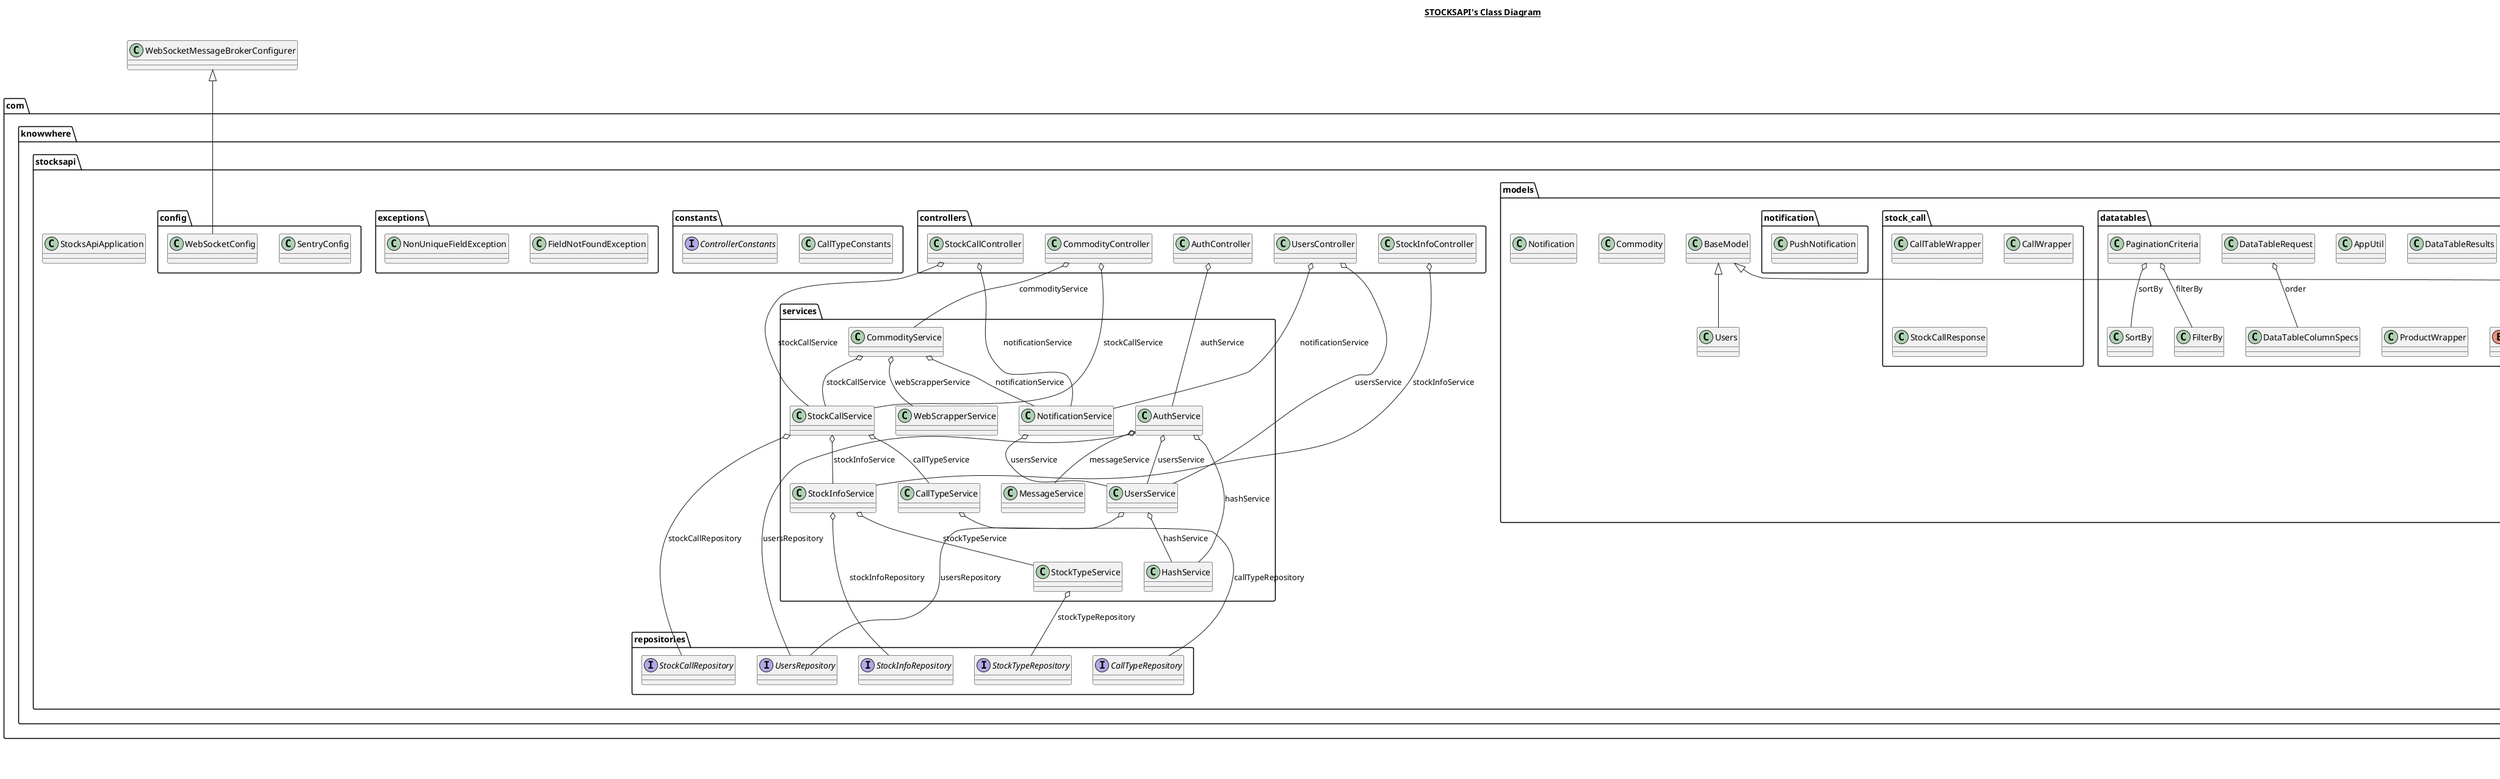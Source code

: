 @startuml

title __STOCKSAPI's Class Diagram__\n

  package com.knowwhere.stocksapi {
    package com.knowwhere.stocksapi.models {
      package com.knowwhere.stocksapi.models.datatables {
        class AppUtil {
        }
      }
    }
  }
  

  package com.knowwhere.stocksapi {
    package com.knowwhere.stocksapi.controllers {
      class AuthController {
      }
    }
  }
  

  package com.knowwhere.stocksapi {
    package com.knowwhere.stocksapi.services {
      class AuthService {
      }
    }
  }
  

  package com.knowwhere.stocksapi {
    package com.knowwhere.stocksapi.models {
      class BaseModel {
      }
    }
  }
  

  package com.knowwhere.stocksapi {
    package com.knowwhere.stocksapi.models {
      package com.knowwhere.stocksapi.models.stock_call {
        class CallTableWrapper {
        }
      }
    }
  }
  

  package com.knowwhere.stocksapi {
    package com.knowwhere.stocksapi.models {
      class CallType {
      }
    }
  }
  

  package com.knowwhere.stocksapi {
    package com.knowwhere.stocksapi.constants {
      class CallTypeConstants {
      }
    }
  }
  

  package com.knowwhere.stocksapi {
    package com.knowwhere.stocksapi.repositories {
      interface CallTypeRepository {
      }
    }
  }
  

  package com.knowwhere.stocksapi {
    package com.knowwhere.stocksapi.services {
      class CallTypeService {
      }
    }
  }
  

  package com.knowwhere.stocksapi {
    package com.knowwhere.stocksapi.models {
      package com.knowwhere.stocksapi.models.stock_call {
        class CallWrapper {
        }
      }
    }
  }
  

  package com.knowwhere.stocksapi {
    package com.knowwhere.stocksapi.models {
      class Commodity {
      }
    }
  }
  

  package com.knowwhere.stocksapi {
    package com.knowwhere.stocksapi.controllers {
      class CommodityController {
      }
    }
  }
  

  package com.knowwhere.stocksapi {
    package com.knowwhere.stocksapi.services {
      class CommodityService {
      }
    }
  }
  

  package com.knowwhere.stocksapi {
    package com.knowwhere.stocksapi.constants {
      interface ControllerConstants {
      }
    }
  }
  

  package com.knowwhere.stocksapi {
    package com.knowwhere.stocksapi.models {
      package com.knowwhere.stocksapi.models.datatables {
        class DataTableColumnSpecs {
        }
      }
    }
  }
  

  package com.knowwhere.stocksapi {
    package com.knowwhere.stocksapi.models {
      package com.knowwhere.stocksapi.models.datatables {
        class DataTableRequest {
        }
      }
    }
  }
  

  package com.knowwhere.stocksapi {
    package com.knowwhere.stocksapi.models {
      package com.knowwhere.stocksapi.models.datatables {
        class DataTableResults {
        }
      }
    }
  }
  

  package com.knowwhere.stocksapi {
    package com.knowwhere.stocksapi.models {
      package com.knowwhere.stocksapi.models.datatables {
        class EditableTableWrapper {
        }
      }
    }
  }
  

  package com.knowwhere.stocksapi {
    package com.knowwhere.stocksapi.exceptions {
      class FieldNotFoundException {
      }
    }
  }
  

  package com.knowwhere.stocksapi {
    package com.knowwhere.stocksapi.models {
      package com.knowwhere.stocksapi.models.datatables {
        class FilterBy {
        }
      }
    }
  }
  

  package com.knowwhere.stocksapi {
    package com.knowwhere.stocksapi.services {
      class HashService {
      }
    }
  }
  

  package com.knowwhere.stocksapi {
    package com.knowwhere.stocksapi.services {
      class MessageService {
      }
    }
  }
  

  package com.knowwhere.stocksapi {
    package com.knowwhere.stocksapi.exceptions {
      class NonUniqueFieldException {
      }
    }
  }
  

  package com.knowwhere.stocksapi {
    package com.knowwhere.stocksapi.models {
      class Notification {
      }
    }
  }
  

  package com.knowwhere.stocksapi {
    package com.knowwhere.stocksapi.services {
      class NotificationService {
      }
    }
  }
  

  package com.knowwhere.stocksapi {
    package com.knowwhere.stocksapi.models {
      package com.knowwhere.stocksapi.models.datatables {
        class PaginationCriteria {
        }
      }
    }
  }
  

  package com.knowwhere.stocksapi {
    package com.knowwhere.stocksapi.models {
      package com.knowwhere.stocksapi.models.datatables {
        class ProductWrapper {
        }
      }
    }
  }
  

  package com.knowwhere.stocksapi {
    package com.knowwhere.stocksapi.models {
      package com.knowwhere.stocksapi.models.notification {
        class PushNotification {
        }
      }
    }
  }
  

  package com.knowwhere.stocksapi {
    package com.knowwhere.stocksapi.config {
      class SentryConfig {
      }
    }
  }
  

  package com.knowwhere.stocksapi {
    package com.knowwhere.stocksapi.models {
      package com.knowwhere.stocksapi.models.datatables {
        class SortBy {
        }
      }
    }
  }
  

  package com.knowwhere.stocksapi {
    package com.knowwhere.stocksapi.models {
      package com.knowwhere.stocksapi.models.datatables {
        enum SortOrder {
        }
      }
    }
  }
  

  package com.knowwhere.stocksapi {
    package com.knowwhere.stocksapi.models {
      class StockCall {
      }
    }
  }
  

  package com.knowwhere.stocksapi {
    package com.knowwhere.stocksapi.controllers {
      class StockCallController {
      }
    }
  }
  

  package com.knowwhere.stocksapi {
    package com.knowwhere.stocksapi.repositories {
      interface StockCallRepository {
      }
    }
  }
  

  package com.knowwhere.stocksapi {
    package com.knowwhere.stocksapi.models {
      package com.knowwhere.stocksapi.models.stock_call {
        class StockCallResponse {
        }
      }
    }
  }
  

  package com.knowwhere.stocksapi {
    package com.knowwhere.stocksapi.services {
      class StockCallService {
      }
    }
  }
  

  package com.knowwhere.stocksapi {
    package com.knowwhere.stocksapi.models {
      class StockInfo {
      }
    }
  }
  

  package com.knowwhere.stocksapi {
    package com.knowwhere.stocksapi.controllers {
      class StockInfoController {
      }
    }
  }
  

  package com.knowwhere.stocksapi {
    package com.knowwhere.stocksapi.repositories {
      interface StockInfoRepository {
      }
    }
  }
  

  package com.knowwhere.stocksapi {
    package com.knowwhere.stocksapi.services {
      class StockInfoService {
      }
    }
  }
  

  package com.knowwhere.stocksapi {
    package com.knowwhere.stocksapi.models {
      class StockType {
      }
    }
  }
  

  package com.knowwhere.stocksapi {
    package com.knowwhere.stocksapi.repositories {
      interface StockTypeRepository {
      }
    }
  }
  

  package com.knowwhere.stocksapi {
    package com.knowwhere.stocksapi.services {
      class StockTypeService {
      }
    }
  }
  

  package com.knowwhere.stocksapi {
    class StocksApiApplication {
    }
  }
  

  package com.knowwhere.stocksapi {
    package com.knowwhere.stocksapi.models {
      class Users {
      }
    }
  }
  

  package com.knowwhere.stocksapi {
    package com.knowwhere.stocksapi.controllers {
      class UsersController {
      }
    }
  }
  

  package com.knowwhere.stocksapi {
    package com.knowwhere.stocksapi.repositories {
      interface UsersRepository {
      }
    }
  }
  

  package com.knowwhere.stocksapi {
    package com.knowwhere.stocksapi.services {
      class UsersService {
      }
    }
  }
  

  package com.knowwhere.stocksapi {
    package com.knowwhere.stocksapi.models {
      package com.knowwhere.stocksapi.models.users {
        class UsersTableWrapper {
        }
      }
    }
  }
  

  package com.knowwhere.stocksapi {
    package com.knowwhere.stocksapi.services {
      class WebScrapperService {
      }
    }
  }
  

  package com.knowwhere.stocksapi {
    package com.knowwhere.stocksapi.config {
      class WebSocketConfig {
      }
    }
  }
  

  AuthController o-- AuthService : authService
  AuthService o-- UsersService : usersService
  AuthService o-- UsersRepository : usersRepository
  AuthService o-- MessageService : messageService
  AuthService o-- HashService : hashService
  CallTypeService o-- CallTypeRepository : callTypeRepository
  CommodityController o-- CommodityService : commodityService
  CommodityController o-- StockCallService : stockCallService
  CommodityService o-- WebScrapperService : webScrapperService
  CommodityService o-- StockCallService : stockCallService
  CommodityService o-- NotificationService : notificationService
  DataTableRequest o-- DataTableColumnSpecs : order
  NotificationService o-- UsersService : usersService
  PaginationCriteria o-- SortBy : sortBy
  PaginationCriteria o-- FilterBy : filterBy
  StockCall -up-|> Comparable
  StockCall -up-|> BaseModel
  StockCall o-- StockInfo : stockInfo
  StockCall o-- CallType : callType
  StockCallController o-- StockCallService : stockCallService
  StockCallController o-- NotificationService : notificationService
  StockCallService o-- StockCallRepository : stockCallRepository
  StockCallService o-- StockInfoService : stockInfoService
  StockCallService o-- CallTypeService : callTypeService
  StockInfo o-- StockType : stockType
  StockInfoController o-- StockInfoService : stockInfoService
  StockInfoService o-- StockInfoRepository : stockInfoRepository
  StockInfoService o-- StockTypeService : stockTypeService
  StockTypeService o-- StockTypeRepository : stockTypeRepository
  Users -up-|> BaseModel
  UsersController o-- UsersService : usersService
  UsersController o-- NotificationService : notificationService
  UsersService o-- UsersRepository : usersRepository
  UsersService o-- HashService : hashService
  UsersTableWrapper -up-|> EditableTableWrapper
  WebSocketConfig -up-|> WebSocketMessageBrokerConfigurer


right footer


PlantUML diagram generated by SketchIt! (https://bitbucket.org/pmesmeur/sketch.it)
For more information about this tool, please contact philippe.mesmeur@gmail.com
endfooter

@enduml
